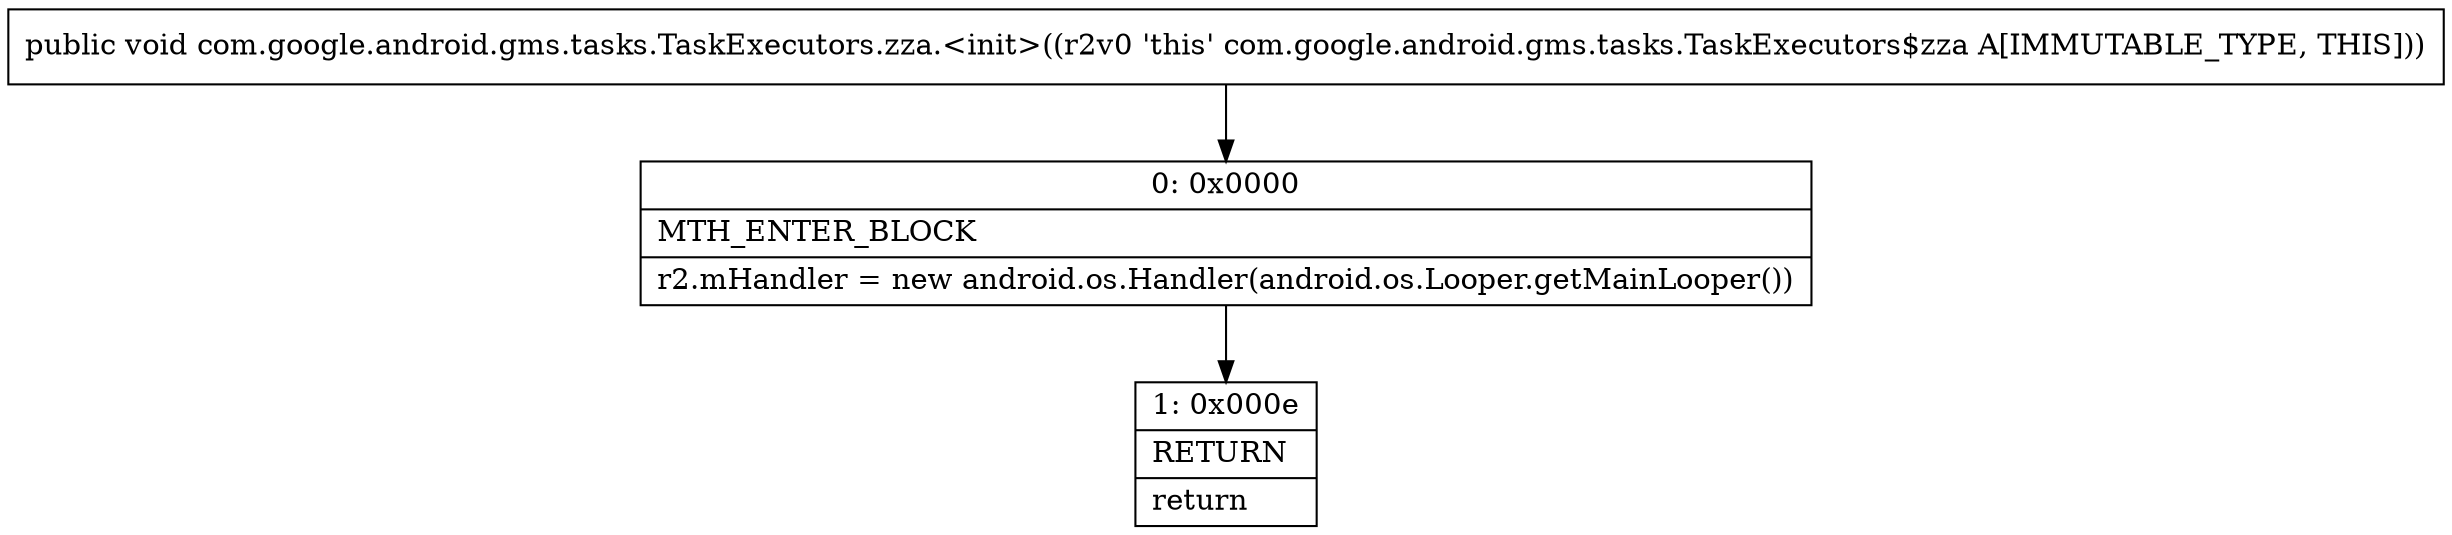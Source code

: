digraph "CFG forcom.google.android.gms.tasks.TaskExecutors.zza.\<init\>()V" {
Node_0 [shape=record,label="{0\:\ 0x0000|MTH_ENTER_BLOCK\l|r2.mHandler = new android.os.Handler(android.os.Looper.getMainLooper())\l}"];
Node_1 [shape=record,label="{1\:\ 0x000e|RETURN\l|return\l}"];
MethodNode[shape=record,label="{public void com.google.android.gms.tasks.TaskExecutors.zza.\<init\>((r2v0 'this' com.google.android.gms.tasks.TaskExecutors$zza A[IMMUTABLE_TYPE, THIS])) }"];
MethodNode -> Node_0;
Node_0 -> Node_1;
}

